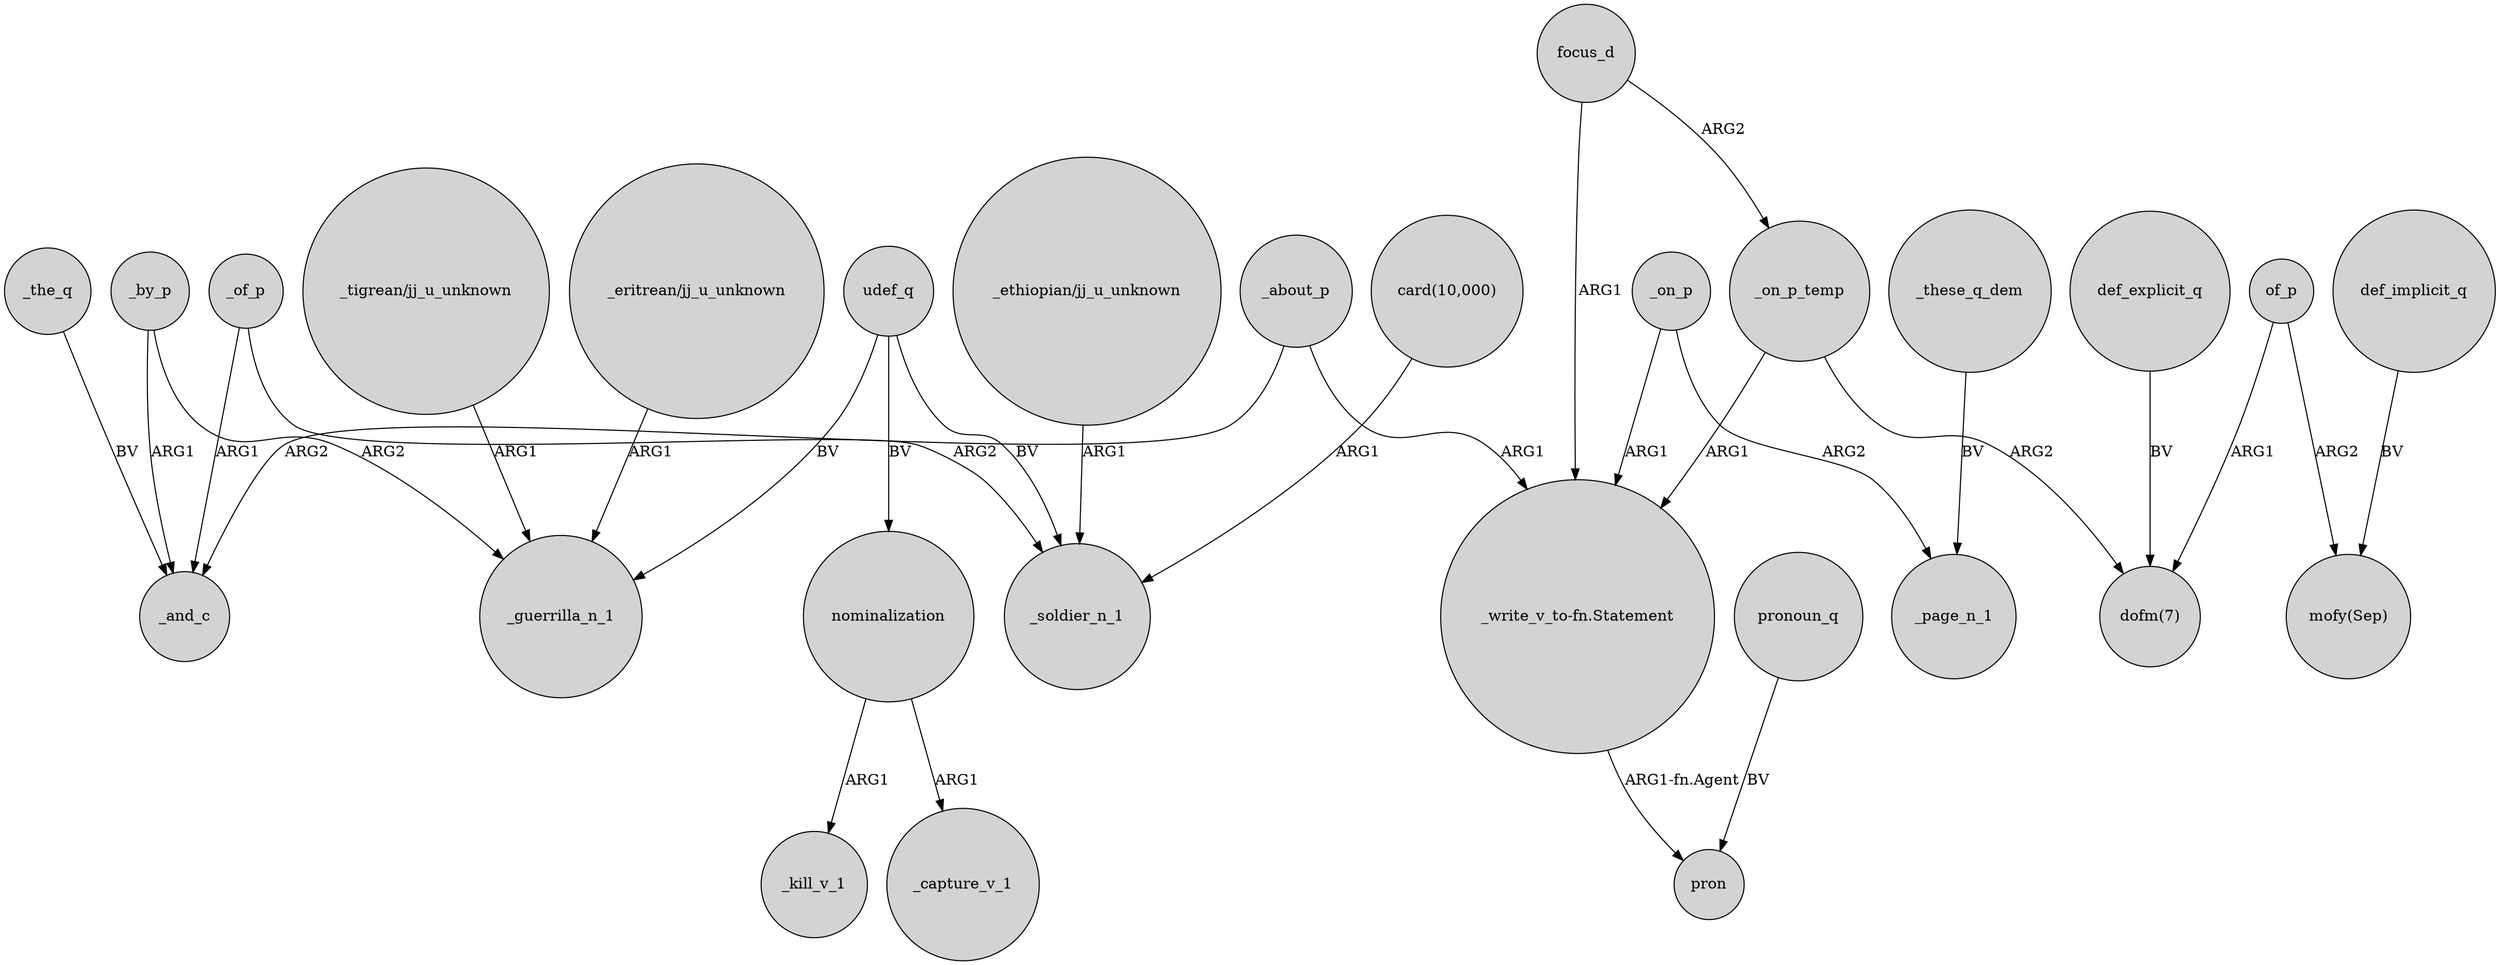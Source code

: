 digraph {
	node [shape=circle style=filled]
	_the_q -> _and_c [label=BV]
	_on_p_temp -> "_write_v_to-fn.Statement" [label=ARG1]
	_on_p -> _page_n_1 [label=ARG2]
	"_eritrean/jj_u_unknown" -> _guerrilla_n_1 [label=ARG1]
	"_write_v_to-fn.Statement" -> pron [label="ARG1-fn.Agent"]
	"_ethiopian/jj_u_unknown" -> _soldier_n_1 [label=ARG1]
	"_tigrean/jj_u_unknown" -> _guerrilla_n_1 [label=ARG1]
	_by_p -> _guerrilla_n_1 [label=ARG2]
	_these_q_dem -> _page_n_1 [label=BV]
	of_p -> "mofy(Sep)" [label=ARG2]
	focus_d -> _on_p_temp [label=ARG2]
	_on_p -> "_write_v_to-fn.Statement" [label=ARG1]
	_by_p -> _and_c [label=ARG1]
	_about_p -> _and_c [label=ARG2]
	pronoun_q -> pron [label=BV]
	_about_p -> "_write_v_to-fn.Statement" [label=ARG1]
	def_implicit_q -> "mofy(Sep)" [label=BV]
	_of_p -> _soldier_n_1 [label=ARG2]
	_of_p -> _and_c [label=ARG1]
	udef_q -> nominalization [label=BV]
	_on_p_temp -> "dofm(7)" [label=ARG2]
	focus_d -> "_write_v_to-fn.Statement" [label=ARG1]
	nominalization -> _kill_v_1 [label=ARG1]
	udef_q -> _soldier_n_1 [label=BV]
	def_explicit_q -> "dofm(7)" [label=BV]
	"card(10,000)" -> _soldier_n_1 [label=ARG1]
	of_p -> "dofm(7)" [label=ARG1]
	nominalization -> _capture_v_1 [label=ARG1]
	udef_q -> _guerrilla_n_1 [label=BV]
}
